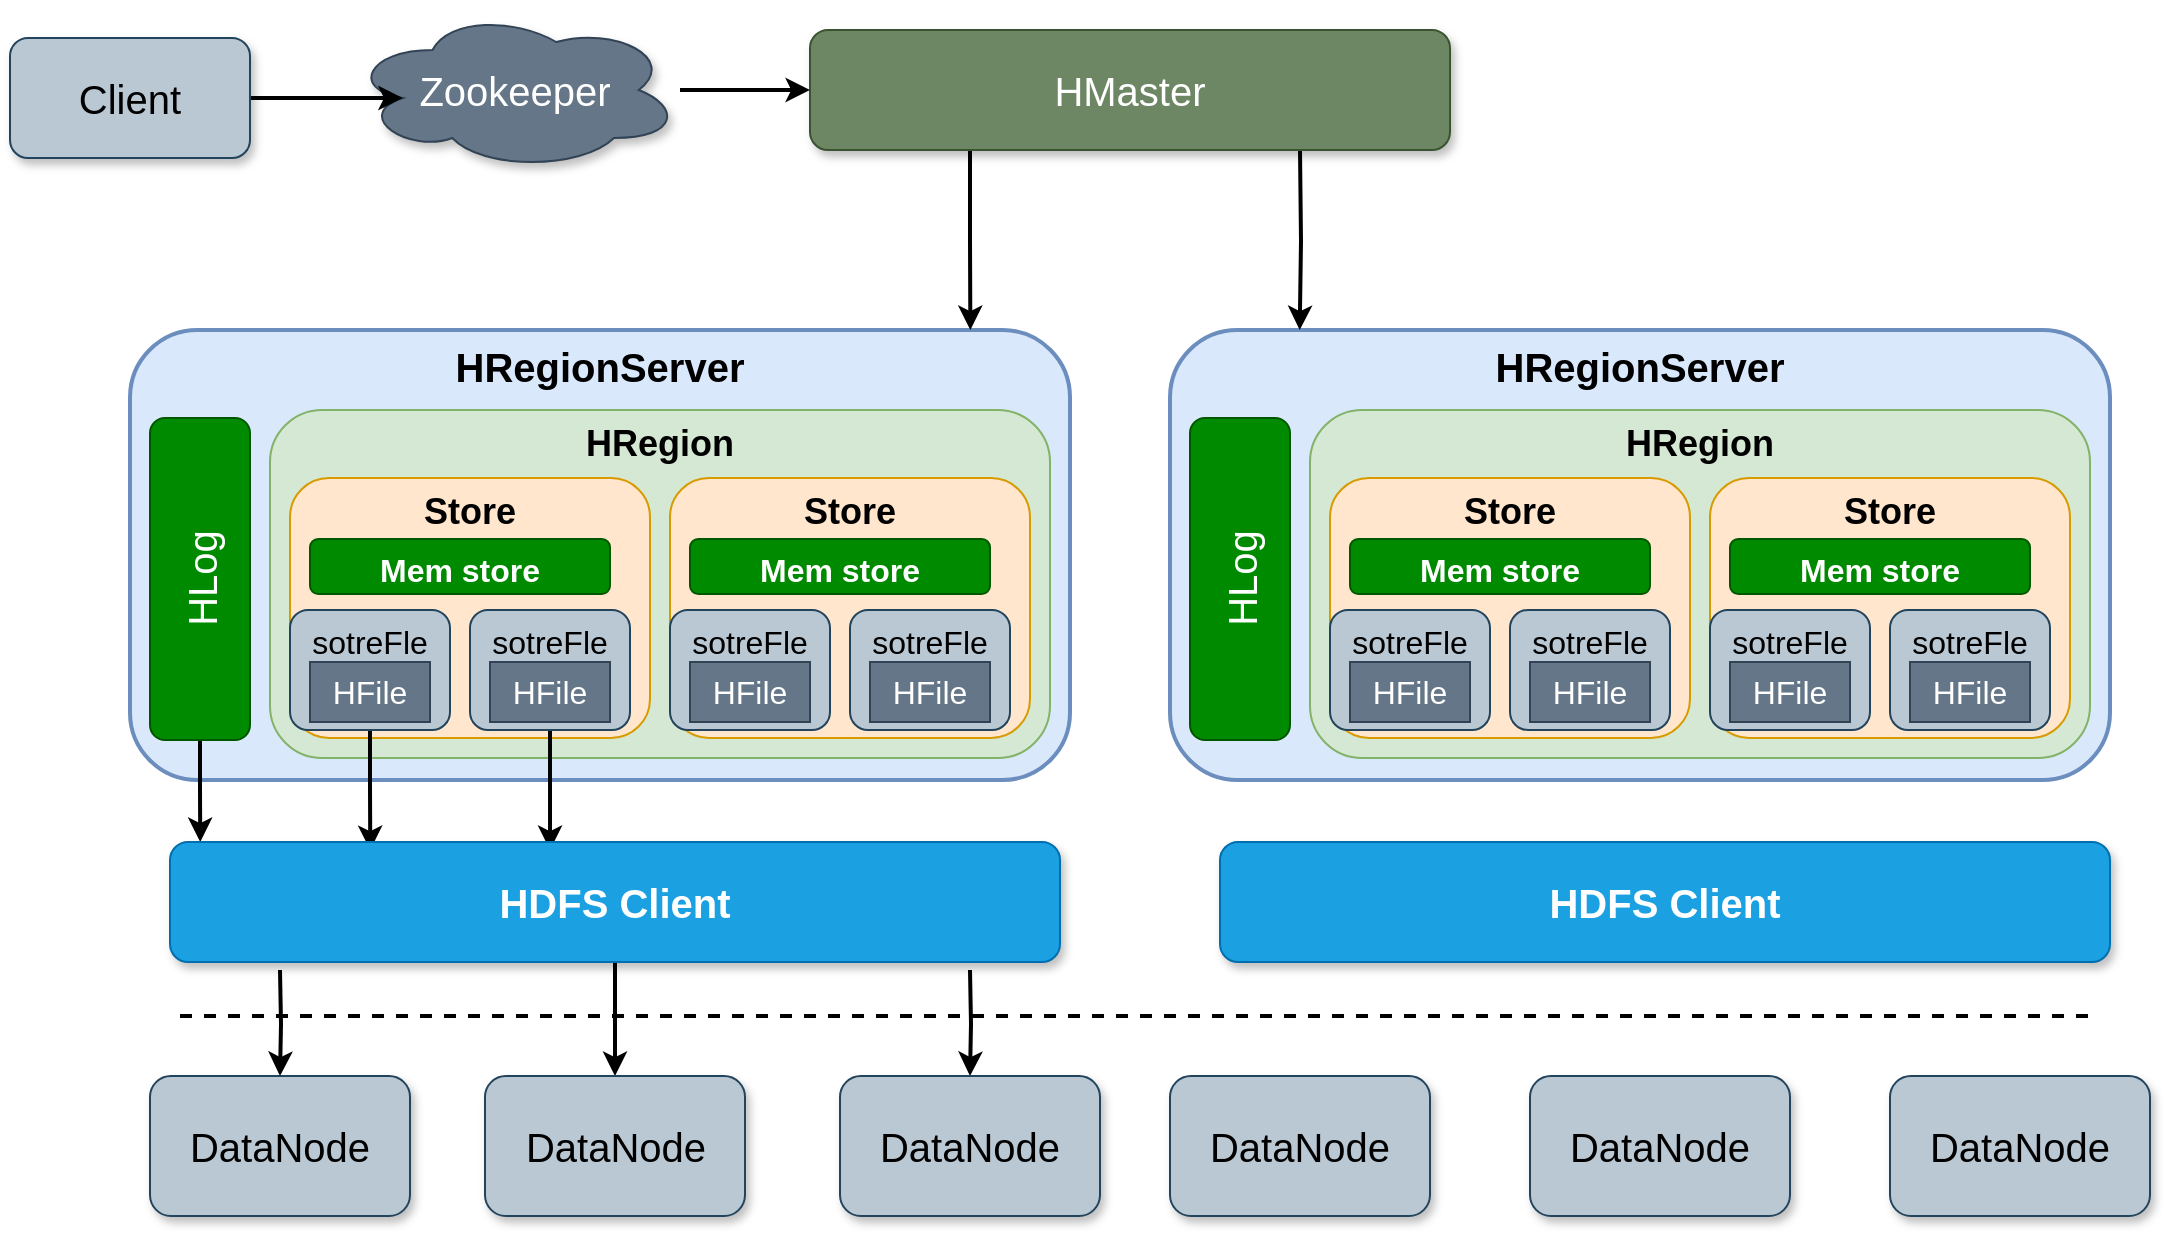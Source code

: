 <mxfile version="21.0.2" type="github">
  <diagram id="orKNqJx4c-WySoXyo5wU" name="架构图">
    <mxGraphModel dx="1430" dy="775" grid="1" gridSize="10" guides="1" tooltips="1" connect="1" arrows="1" fold="1" page="1" pageScale="1" pageWidth="827" pageHeight="1169" math="0" shadow="0">
      <root>
        <mxCell id="0" />
        <mxCell id="1" parent="0" />
        <mxCell id="Fgzi--2ia_uJgE7vmNJv-1" value="HRegionServer" style="rounded=1;whiteSpace=wrap;html=1;strokeWidth=2;fillColor=#dae8fc;strokeColor=#6c8ebf;fontSize=20;verticalAlign=top;fontStyle=1" parent="1" vertex="1">
          <mxGeometry x="75" y="360" width="470" height="225" as="geometry" />
        </mxCell>
        <mxCell id="yxKRBSpQxndJWPAr0rp--9" style="edgeStyle=orthogonalEdgeStyle;rounded=0;orthogonalLoop=1;jettySize=auto;html=1;entryX=0.034;entryY=0;entryDx=0;entryDy=0;entryPerimeter=0;strokeWidth=2;fontSize=20;" parent="1" source="ZVzPvwP-vhlSzHlCpZuL-1" target="ZVzPvwP-vhlSzHlCpZuL-41" edge="1">
          <mxGeometry relative="1" as="geometry" />
        </mxCell>
        <mxCell id="ZVzPvwP-vhlSzHlCpZuL-1" value="HLog" style="rounded=1;whiteSpace=wrap;html=1;fillColor=#008a00;fontColor=#ffffff;strokeColor=#005700;horizontal=0;fontSize=20;" parent="1" vertex="1">
          <mxGeometry x="85" y="404" width="50" height="161" as="geometry" />
        </mxCell>
        <mxCell id="ZVzPvwP-vhlSzHlCpZuL-2" value="HRegion" style="rounded=1;whiteSpace=wrap;html=1;fontSize=18;fillColor=#d5e8d4;strokeColor=#82b366;verticalAlign=top;fontStyle=1" parent="1" vertex="1">
          <mxGeometry x="145" y="400" width="390" height="174" as="geometry" />
        </mxCell>
        <mxCell id="ZVzPvwP-vhlSzHlCpZuL-3" value="Store" style="rounded=1;whiteSpace=wrap;html=1;fontSize=18;fillColor=#ffe6cc;strokeColor=#d79b00;verticalAlign=top;fontStyle=1" parent="1" vertex="1">
          <mxGeometry x="155" y="434" width="180" height="130" as="geometry" />
        </mxCell>
        <mxCell id="ZVzPvwP-vhlSzHlCpZuL-4" value="&lt;font style=&quot;font-size: 16px;&quot;&gt;Mem store&lt;/font&gt;" style="rounded=1;whiteSpace=wrap;html=1;fontSize=24;fontStyle=1;fillColor=#008a00;fontColor=#ffffff;strokeColor=#005700;" parent="1" vertex="1">
          <mxGeometry x="165" y="464.5" width="150" height="27.5" as="geometry" />
        </mxCell>
        <mxCell id="yxKRBSpQxndJWPAr0rp--11" style="edgeStyle=orthogonalEdgeStyle;rounded=0;orthogonalLoop=1;jettySize=auto;html=1;entryX=0.225;entryY=0.067;entryDx=0;entryDy=0;entryPerimeter=0;strokeWidth=2;fontSize=20;" parent="1" source="ZVzPvwP-vhlSzHlCpZuL-5" target="ZVzPvwP-vhlSzHlCpZuL-41" edge="1">
          <mxGeometry relative="1" as="geometry" />
        </mxCell>
        <mxCell id="ZVzPvwP-vhlSzHlCpZuL-5" value="sotreFle" style="rounded=1;whiteSpace=wrap;html=1;fontSize=16;verticalAlign=top;fillColor=#bac8d3;strokeColor=#23445d;" parent="1" vertex="1">
          <mxGeometry x="155" y="500" width="80" height="60" as="geometry" />
        </mxCell>
        <mxCell id="ZVzPvwP-vhlSzHlCpZuL-6" value="HFile" style="rounded=0;whiteSpace=wrap;html=1;fontSize=16;fillColor=#647687;strokeColor=#314354;fontColor=#ffffff;" parent="1" vertex="1">
          <mxGeometry x="165" y="526" width="60" height="30" as="geometry" />
        </mxCell>
        <mxCell id="yxKRBSpQxndJWPAr0rp--12" style="edgeStyle=orthogonalEdgeStyle;rounded=0;orthogonalLoop=1;jettySize=auto;html=1;entryX=0.427;entryY=0.067;entryDx=0;entryDy=0;entryPerimeter=0;strokeWidth=2;fontSize=20;" parent="1" source="ZVzPvwP-vhlSzHlCpZuL-7" target="ZVzPvwP-vhlSzHlCpZuL-41" edge="1">
          <mxGeometry relative="1" as="geometry" />
        </mxCell>
        <mxCell id="ZVzPvwP-vhlSzHlCpZuL-7" value="sotreFle" style="rounded=1;whiteSpace=wrap;html=1;fontSize=16;verticalAlign=top;fillColor=#bac8d3;strokeColor=#23445d;" parent="1" vertex="1">
          <mxGeometry x="245" y="500" width="80" height="60" as="geometry" />
        </mxCell>
        <mxCell id="ZVzPvwP-vhlSzHlCpZuL-8" value="HFile" style="rounded=0;whiteSpace=wrap;html=1;fontSize=16;fillColor=#647687;strokeColor=#314354;fontColor=#ffffff;" parent="1" vertex="1">
          <mxGeometry x="255" y="526" width="60" height="30" as="geometry" />
        </mxCell>
        <mxCell id="ZVzPvwP-vhlSzHlCpZuL-11" value="Store" style="rounded=1;whiteSpace=wrap;html=1;fontSize=18;fillColor=#ffe6cc;strokeColor=#d79b00;verticalAlign=top;fontStyle=1" parent="1" vertex="1">
          <mxGeometry x="345" y="434" width="180" height="130" as="geometry" />
        </mxCell>
        <mxCell id="ZVzPvwP-vhlSzHlCpZuL-12" value="&lt;font style=&quot;font-size: 16px;&quot;&gt;Mem store&lt;/font&gt;" style="rounded=1;whiteSpace=wrap;html=1;fontSize=24;fontStyle=1;fillColor=#008a00;fontColor=#ffffff;strokeColor=#005700;" parent="1" vertex="1">
          <mxGeometry x="355" y="464.5" width="150" height="27.5" as="geometry" />
        </mxCell>
        <mxCell id="ZVzPvwP-vhlSzHlCpZuL-13" value="sotreFle" style="rounded=1;whiteSpace=wrap;html=1;fontSize=16;verticalAlign=top;fillColor=#bac8d3;strokeColor=#23445d;" parent="1" vertex="1">
          <mxGeometry x="345" y="500" width="80" height="60" as="geometry" />
        </mxCell>
        <mxCell id="ZVzPvwP-vhlSzHlCpZuL-14" value="HFile" style="rounded=0;whiteSpace=wrap;html=1;fontSize=16;fillColor=#647687;strokeColor=#314354;fontColor=#ffffff;" parent="1" vertex="1">
          <mxGeometry x="355" y="526" width="60" height="30" as="geometry" />
        </mxCell>
        <mxCell id="ZVzPvwP-vhlSzHlCpZuL-15" value="sotreFle" style="rounded=1;whiteSpace=wrap;html=1;fontSize=16;verticalAlign=top;fillColor=#bac8d3;strokeColor=#23445d;" parent="1" vertex="1">
          <mxGeometry x="435" y="500" width="80" height="60" as="geometry" />
        </mxCell>
        <mxCell id="ZVzPvwP-vhlSzHlCpZuL-16" value="HFile" style="rounded=0;whiteSpace=wrap;html=1;fontSize=16;fillColor=#647687;strokeColor=#314354;fontColor=#ffffff;" parent="1" vertex="1">
          <mxGeometry x="445" y="526" width="60" height="30" as="geometry" />
        </mxCell>
        <mxCell id="ZVzPvwP-vhlSzHlCpZuL-17" value="HRegionServer" style="rounded=1;whiteSpace=wrap;html=1;strokeWidth=2;fillColor=#dae8fc;strokeColor=#6c8ebf;fontSize=20;verticalAlign=top;fontStyle=1" parent="1" vertex="1">
          <mxGeometry x="595" y="360" width="470" height="225" as="geometry" />
        </mxCell>
        <mxCell id="ZVzPvwP-vhlSzHlCpZuL-18" value="HLog" style="rounded=1;whiteSpace=wrap;html=1;fillColor=#008a00;fontColor=#ffffff;strokeColor=#005700;horizontal=0;fontSize=20;" parent="1" vertex="1">
          <mxGeometry x="605" y="404" width="50" height="161" as="geometry" />
        </mxCell>
        <mxCell id="ZVzPvwP-vhlSzHlCpZuL-19" value="HRegion" style="rounded=1;whiteSpace=wrap;html=1;fontSize=18;fillColor=#d5e8d4;strokeColor=#82b366;verticalAlign=top;fontStyle=1" parent="1" vertex="1">
          <mxGeometry x="665" y="400" width="390" height="174" as="geometry" />
        </mxCell>
        <mxCell id="ZVzPvwP-vhlSzHlCpZuL-20" value="Store" style="rounded=1;whiteSpace=wrap;html=1;fontSize=18;fillColor=#ffe6cc;strokeColor=#d79b00;verticalAlign=top;fontStyle=1" parent="1" vertex="1">
          <mxGeometry x="675" y="434" width="180" height="130" as="geometry" />
        </mxCell>
        <mxCell id="ZVzPvwP-vhlSzHlCpZuL-21" value="&lt;font style=&quot;font-size: 16px;&quot;&gt;Mem store&lt;/font&gt;" style="rounded=1;whiteSpace=wrap;html=1;fontSize=24;fontStyle=1;fillColor=#008a00;fontColor=#ffffff;strokeColor=#005700;" parent="1" vertex="1">
          <mxGeometry x="685" y="464.5" width="150" height="27.5" as="geometry" />
        </mxCell>
        <mxCell id="ZVzPvwP-vhlSzHlCpZuL-22" value="sotreFle" style="rounded=1;whiteSpace=wrap;html=1;fontSize=16;verticalAlign=top;fillColor=#bac8d3;strokeColor=#23445d;" parent="1" vertex="1">
          <mxGeometry x="675" y="500" width="80" height="60" as="geometry" />
        </mxCell>
        <mxCell id="ZVzPvwP-vhlSzHlCpZuL-23" value="HFile" style="rounded=0;whiteSpace=wrap;html=1;fontSize=16;fillColor=#647687;strokeColor=#314354;fontColor=#ffffff;" parent="1" vertex="1">
          <mxGeometry x="685" y="526" width="60" height="30" as="geometry" />
        </mxCell>
        <mxCell id="ZVzPvwP-vhlSzHlCpZuL-24" value="sotreFle" style="rounded=1;whiteSpace=wrap;html=1;fontSize=16;verticalAlign=top;fillColor=#bac8d3;strokeColor=#23445d;" parent="1" vertex="1">
          <mxGeometry x="765" y="500" width="80" height="60" as="geometry" />
        </mxCell>
        <mxCell id="ZVzPvwP-vhlSzHlCpZuL-25" value="HFile" style="rounded=0;whiteSpace=wrap;html=1;fontSize=16;fillColor=#647687;strokeColor=#314354;fontColor=#ffffff;" parent="1" vertex="1">
          <mxGeometry x="775" y="526" width="60" height="30" as="geometry" />
        </mxCell>
        <mxCell id="ZVzPvwP-vhlSzHlCpZuL-26" value="Store" style="rounded=1;whiteSpace=wrap;html=1;fontSize=18;fillColor=#ffe6cc;strokeColor=#d79b00;verticalAlign=top;fontStyle=1" parent="1" vertex="1">
          <mxGeometry x="865" y="434" width="180" height="130" as="geometry" />
        </mxCell>
        <mxCell id="ZVzPvwP-vhlSzHlCpZuL-27" value="&lt;font style=&quot;font-size: 16px;&quot;&gt;Mem store&lt;/font&gt;" style="rounded=1;whiteSpace=wrap;html=1;fontSize=24;fontStyle=1;fillColor=#008a00;fontColor=#ffffff;strokeColor=#005700;" parent="1" vertex="1">
          <mxGeometry x="875" y="464.5" width="150" height="27.5" as="geometry" />
        </mxCell>
        <mxCell id="ZVzPvwP-vhlSzHlCpZuL-28" value="sotreFle" style="rounded=1;whiteSpace=wrap;html=1;fontSize=16;verticalAlign=top;fillColor=#bac8d3;strokeColor=#23445d;" parent="1" vertex="1">
          <mxGeometry x="865" y="500" width="80" height="60" as="geometry" />
        </mxCell>
        <mxCell id="ZVzPvwP-vhlSzHlCpZuL-29" value="HFile" style="rounded=0;whiteSpace=wrap;html=1;fontSize=16;fillColor=#647687;strokeColor=#314354;fontColor=#ffffff;" parent="1" vertex="1">
          <mxGeometry x="875" y="526" width="60" height="30" as="geometry" />
        </mxCell>
        <mxCell id="ZVzPvwP-vhlSzHlCpZuL-30" value="sotreFle" style="rounded=1;whiteSpace=wrap;html=1;fontSize=16;verticalAlign=top;fillColor=#bac8d3;strokeColor=#23445d;" parent="1" vertex="1">
          <mxGeometry x="955" y="500" width="80" height="60" as="geometry" />
        </mxCell>
        <mxCell id="ZVzPvwP-vhlSzHlCpZuL-31" value="HFile" style="rounded=0;whiteSpace=wrap;html=1;fontSize=16;fillColor=#647687;strokeColor=#314354;fontColor=#ffffff;" parent="1" vertex="1">
          <mxGeometry x="965" y="526" width="60" height="30" as="geometry" />
        </mxCell>
        <mxCell id="ZVzPvwP-vhlSzHlCpZuL-38" style="edgeStyle=orthogonalEdgeStyle;rounded=0;orthogonalLoop=1;jettySize=auto;html=1;entryX=0.894;entryY=0;entryDx=0;entryDy=0;strokeWidth=2;fontSize=20;exitX=0.25;exitY=1;exitDx=0;exitDy=0;entryPerimeter=0;" parent="1" source="ZVzPvwP-vhlSzHlCpZuL-32" target="Fgzi--2ia_uJgE7vmNJv-1" edge="1">
          <mxGeometry relative="1" as="geometry" />
        </mxCell>
        <mxCell id="ZVzPvwP-vhlSzHlCpZuL-39" style="edgeStyle=orthogonalEdgeStyle;rounded=0;orthogonalLoop=1;jettySize=auto;html=1;entryX=0.138;entryY=0;entryDx=0;entryDy=0;entryPerimeter=0;strokeWidth=2;fontSize=20;" parent="1" target="ZVzPvwP-vhlSzHlCpZuL-17" edge="1">
          <mxGeometry relative="1" as="geometry">
            <mxPoint x="660" y="270" as="sourcePoint" />
          </mxGeometry>
        </mxCell>
        <mxCell id="ZVzPvwP-vhlSzHlCpZuL-32" value="HMaster" style="rounded=1;whiteSpace=wrap;html=1;fontSize=20;fillColor=#6d8764;fontColor=#ffffff;strokeColor=#3A5431;shadow=1;" parent="1" vertex="1">
          <mxGeometry x="415" y="210" width="320" height="60" as="geometry" />
        </mxCell>
        <mxCell id="ZVzPvwP-vhlSzHlCpZuL-37" style="edgeStyle=orthogonalEdgeStyle;rounded=0;orthogonalLoop=1;jettySize=auto;html=1;entryX=0;entryY=0.5;entryDx=0;entryDy=0;strokeWidth=2;fontSize=20;" parent="1" source="ZVzPvwP-vhlSzHlCpZuL-34" target="ZVzPvwP-vhlSzHlCpZuL-32" edge="1">
          <mxGeometry relative="1" as="geometry" />
        </mxCell>
        <mxCell id="ZVzPvwP-vhlSzHlCpZuL-34" value="Zookeeper" style="ellipse;shape=cloud;whiteSpace=wrap;html=1;rounded=1;shadow=1;fontSize=20;fillColor=#647687;fontColor=#ffffff;strokeColor=#314354;" parent="1" vertex="1">
          <mxGeometry x="185" y="200" width="165" height="80" as="geometry" />
        </mxCell>
        <mxCell id="ZVzPvwP-vhlSzHlCpZuL-36" style="edgeStyle=orthogonalEdgeStyle;rounded=0;orthogonalLoop=1;jettySize=auto;html=1;entryX=0.16;entryY=0.55;entryDx=0;entryDy=0;entryPerimeter=0;fontSize=20;strokeWidth=2;" parent="1" source="ZVzPvwP-vhlSzHlCpZuL-35" target="ZVzPvwP-vhlSzHlCpZuL-34" edge="1">
          <mxGeometry relative="1" as="geometry" />
        </mxCell>
        <mxCell id="ZVzPvwP-vhlSzHlCpZuL-35" value="Client" style="rounded=1;whiteSpace=wrap;html=1;shadow=1;fontSize=20;fillColor=#bac8d3;strokeColor=#23445d;" parent="1" vertex="1">
          <mxGeometry x="15" y="214" width="120" height="60" as="geometry" />
        </mxCell>
        <mxCell id="yxKRBSpQxndJWPAr0rp--13" style="edgeStyle=orthogonalEdgeStyle;rounded=0;orthogonalLoop=1;jettySize=auto;html=1;entryX=0.5;entryY=0;entryDx=0;entryDy=0;strokeWidth=2;fontSize=20;" parent="1" target="yxKRBSpQxndJWPAr0rp--3" edge="1">
          <mxGeometry relative="1" as="geometry">
            <mxPoint x="150" y="680" as="sourcePoint" />
          </mxGeometry>
        </mxCell>
        <mxCell id="yxKRBSpQxndJWPAr0rp--14" style="edgeStyle=orthogonalEdgeStyle;rounded=0;orthogonalLoop=1;jettySize=auto;html=1;entryX=0.5;entryY=0;entryDx=0;entryDy=0;strokeWidth=2;fontSize=20;" parent="1" source="ZVzPvwP-vhlSzHlCpZuL-41" target="yxKRBSpQxndJWPAr0rp--4" edge="1">
          <mxGeometry relative="1" as="geometry" />
        </mxCell>
        <mxCell id="yxKRBSpQxndJWPAr0rp--15" style="edgeStyle=orthogonalEdgeStyle;rounded=0;orthogonalLoop=1;jettySize=auto;html=1;entryX=0.5;entryY=0;entryDx=0;entryDy=0;strokeWidth=2;fontSize=20;" parent="1" target="yxKRBSpQxndJWPAr0rp--5" edge="1">
          <mxGeometry relative="1" as="geometry">
            <mxPoint x="495" y="680" as="sourcePoint" />
          </mxGeometry>
        </mxCell>
        <mxCell id="ZVzPvwP-vhlSzHlCpZuL-41" value="HDFS Client" style="rounded=1;whiteSpace=wrap;html=1;shadow=1;fontSize=20;fillColor=#1ba1e2;strokeColor=#006EAF;fontColor=#ffffff;fontStyle=1" parent="1" vertex="1">
          <mxGeometry x="95" y="616" width="445" height="60" as="geometry" />
        </mxCell>
        <mxCell id="yxKRBSpQxndJWPAr0rp--1" value="HDFS Client" style="rounded=1;whiteSpace=wrap;html=1;shadow=1;fontSize=20;fillColor=#1ba1e2;strokeColor=#006EAF;fontColor=#ffffff;fontStyle=1" parent="1" vertex="1">
          <mxGeometry x="620" y="616" width="445" height="60" as="geometry" />
        </mxCell>
        <mxCell id="yxKRBSpQxndJWPAr0rp--2" value="" style="endArrow=none;dashed=1;html=1;rounded=0;strokeWidth=2;fontSize=20;" parent="1" edge="1">
          <mxGeometry width="50" height="50" relative="1" as="geometry">
            <mxPoint x="100" y="703" as="sourcePoint" />
            <mxPoint x="1060" y="703" as="targetPoint" />
            <Array as="points" />
          </mxGeometry>
        </mxCell>
        <mxCell id="yxKRBSpQxndJWPAr0rp--3" value="DataNode" style="rounded=1;whiteSpace=wrap;html=1;shadow=1;fontSize=20;fillColor=#bac8d3;strokeColor=#23445d;" parent="1" vertex="1">
          <mxGeometry x="85" y="733" width="130" height="70" as="geometry" />
        </mxCell>
        <mxCell id="yxKRBSpQxndJWPAr0rp--4" value="DataNode" style="rounded=1;whiteSpace=wrap;html=1;shadow=1;fontSize=20;fillColor=#bac8d3;strokeColor=#23445d;" parent="1" vertex="1">
          <mxGeometry x="252.5" y="733" width="130" height="70" as="geometry" />
        </mxCell>
        <mxCell id="yxKRBSpQxndJWPAr0rp--5" value="DataNode" style="rounded=1;whiteSpace=wrap;html=1;shadow=1;fontSize=20;fillColor=#bac8d3;strokeColor=#23445d;" parent="1" vertex="1">
          <mxGeometry x="430" y="733" width="130" height="70" as="geometry" />
        </mxCell>
        <mxCell id="yxKRBSpQxndJWPAr0rp--6" value="DataNode" style="rounded=1;whiteSpace=wrap;html=1;shadow=1;fontSize=20;fillColor=#bac8d3;strokeColor=#23445d;" parent="1" vertex="1">
          <mxGeometry x="595" y="733" width="130" height="70" as="geometry" />
        </mxCell>
        <mxCell id="yxKRBSpQxndJWPAr0rp--7" value="DataNode" style="rounded=1;whiteSpace=wrap;html=1;shadow=1;fontSize=20;fillColor=#bac8d3;strokeColor=#23445d;" parent="1" vertex="1">
          <mxGeometry x="775" y="733" width="130" height="70" as="geometry" />
        </mxCell>
        <mxCell id="yxKRBSpQxndJWPAr0rp--8" value="DataNode" style="rounded=1;whiteSpace=wrap;html=1;shadow=1;fontSize=20;fillColor=#bac8d3;strokeColor=#23445d;" parent="1" vertex="1">
          <mxGeometry x="955" y="733" width="130" height="70" as="geometry" />
        </mxCell>
      </root>
    </mxGraphModel>
  </diagram>
</mxfile>
